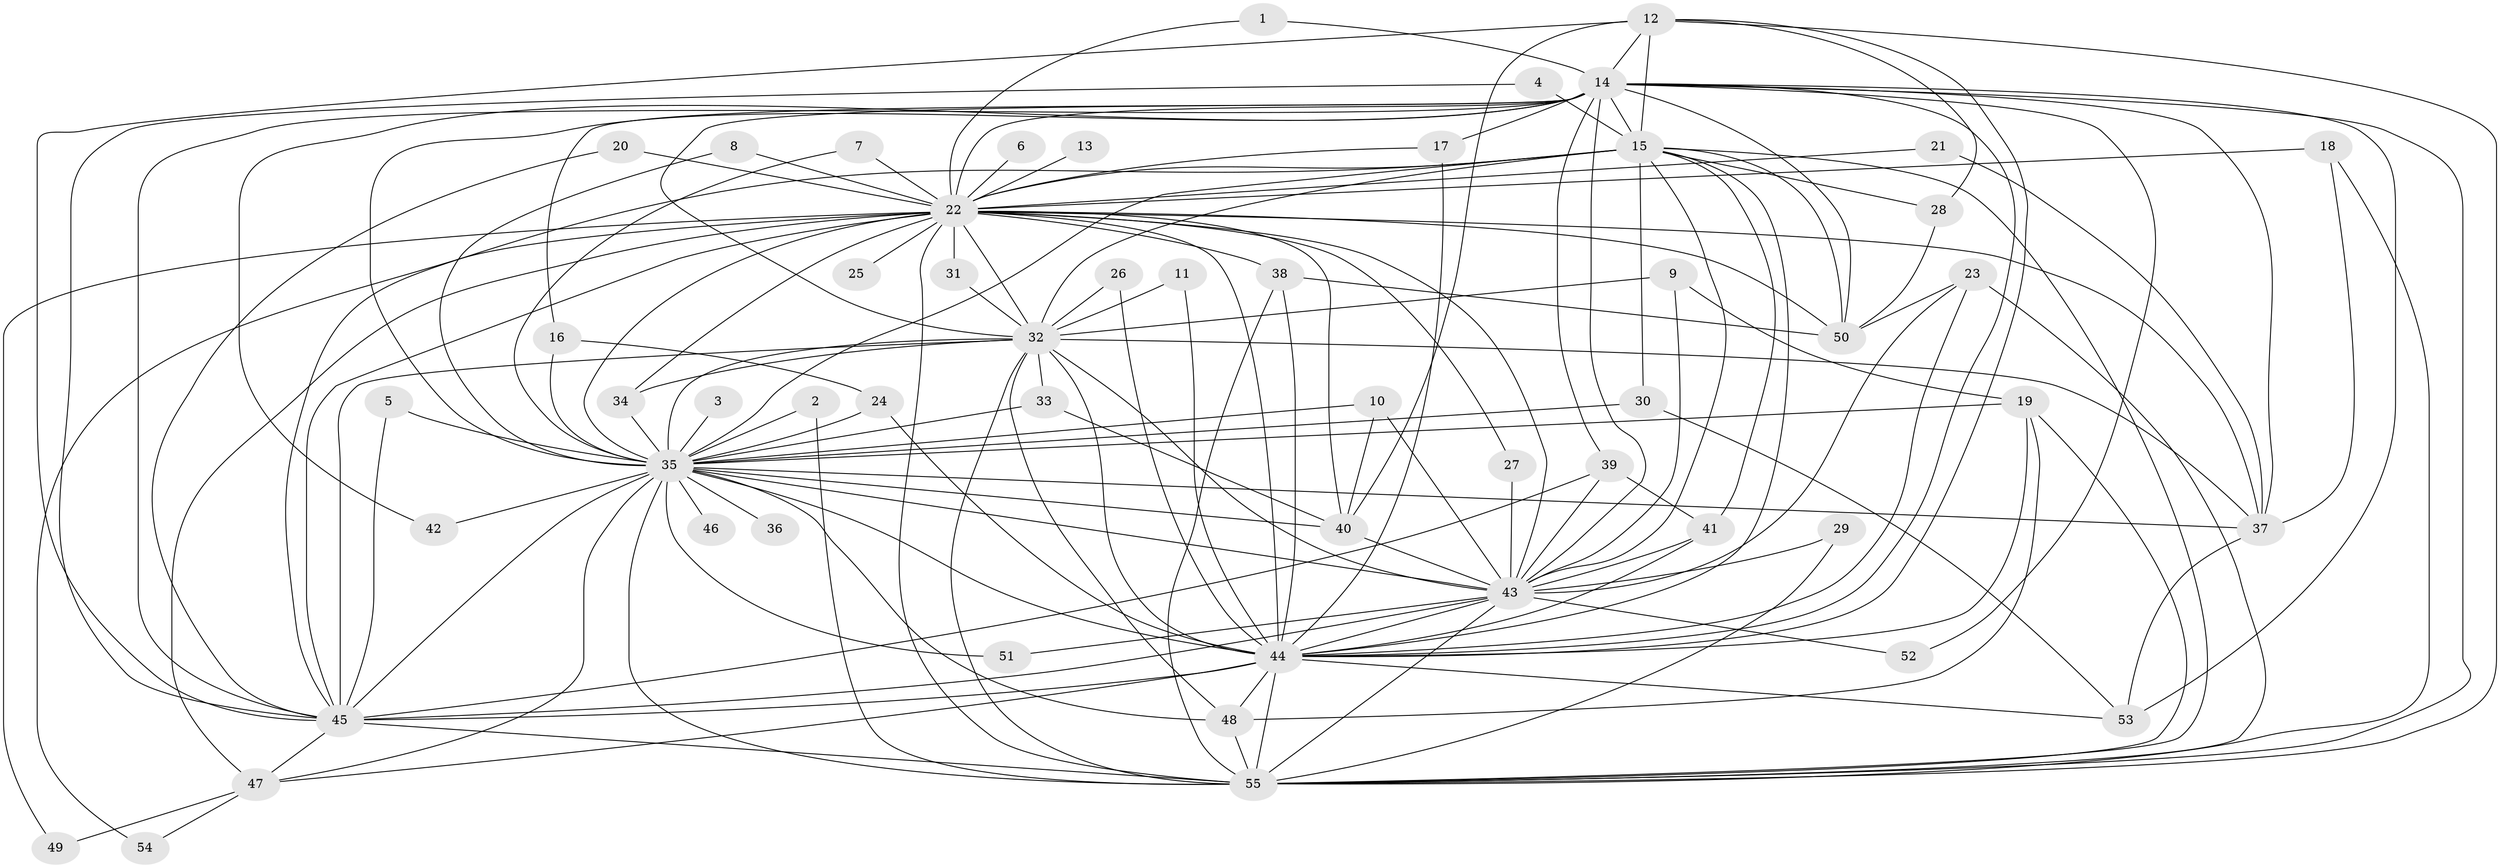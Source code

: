 // original degree distribution, {23: 0.02702702702702703, 18: 0.009009009009009009, 15: 0.009009009009009009, 37: 0.009009009009009009, 20: 0.009009009009009009, 17: 0.018018018018018018, 32: 0.009009009009009009, 6: 0.018018018018018018, 2: 0.5585585585585585, 3: 0.1981981981981982, 4: 0.09009009009009009, 5: 0.036036036036036036, 7: 0.009009009009009009}
// Generated by graph-tools (version 1.1) at 2025/49/03/09/25 03:49:29]
// undirected, 55 vertices, 153 edges
graph export_dot {
graph [start="1"]
  node [color=gray90,style=filled];
  1;
  2;
  3;
  4;
  5;
  6;
  7;
  8;
  9;
  10;
  11;
  12;
  13;
  14;
  15;
  16;
  17;
  18;
  19;
  20;
  21;
  22;
  23;
  24;
  25;
  26;
  27;
  28;
  29;
  30;
  31;
  32;
  33;
  34;
  35;
  36;
  37;
  38;
  39;
  40;
  41;
  42;
  43;
  44;
  45;
  46;
  47;
  48;
  49;
  50;
  51;
  52;
  53;
  54;
  55;
  1 -- 14 [weight=1.0];
  1 -- 22 [weight=1.0];
  2 -- 35 [weight=1.0];
  2 -- 55 [weight=1.0];
  3 -- 35 [weight=1.0];
  4 -- 15 [weight=1.0];
  4 -- 45 [weight=1.0];
  5 -- 35 [weight=1.0];
  5 -- 45 [weight=1.0];
  6 -- 22 [weight=1.0];
  7 -- 22 [weight=1.0];
  7 -- 35 [weight=1.0];
  8 -- 22 [weight=1.0];
  8 -- 35 [weight=1.0];
  9 -- 19 [weight=1.0];
  9 -- 32 [weight=1.0];
  9 -- 43 [weight=1.0];
  10 -- 35 [weight=1.0];
  10 -- 40 [weight=1.0];
  10 -- 43 [weight=1.0];
  11 -- 32 [weight=1.0];
  11 -- 44 [weight=1.0];
  12 -- 14 [weight=1.0];
  12 -- 15 [weight=1.0];
  12 -- 28 [weight=1.0];
  12 -- 40 [weight=1.0];
  12 -- 44 [weight=1.0];
  12 -- 45 [weight=1.0];
  12 -- 55 [weight=1.0];
  13 -- 22 [weight=1.0];
  14 -- 15 [weight=1.0];
  14 -- 16 [weight=1.0];
  14 -- 17 [weight=1.0];
  14 -- 22 [weight=1.0];
  14 -- 32 [weight=1.0];
  14 -- 35 [weight=2.0];
  14 -- 37 [weight=1.0];
  14 -- 39 [weight=1.0];
  14 -- 42 [weight=1.0];
  14 -- 43 [weight=2.0];
  14 -- 44 [weight=2.0];
  14 -- 45 [weight=1.0];
  14 -- 50 [weight=1.0];
  14 -- 52 [weight=1.0];
  14 -- 53 [weight=2.0];
  14 -- 55 [weight=2.0];
  15 -- 22 [weight=1.0];
  15 -- 28 [weight=1.0];
  15 -- 30 [weight=1.0];
  15 -- 32 [weight=1.0];
  15 -- 35 [weight=2.0];
  15 -- 41 [weight=1.0];
  15 -- 43 [weight=1.0];
  15 -- 44 [weight=1.0];
  15 -- 45 [weight=1.0];
  15 -- 50 [weight=1.0];
  15 -- 55 [weight=1.0];
  16 -- 24 [weight=1.0];
  16 -- 35 [weight=1.0];
  17 -- 22 [weight=1.0];
  17 -- 44 [weight=1.0];
  18 -- 22 [weight=1.0];
  18 -- 37 [weight=1.0];
  18 -- 55 [weight=1.0];
  19 -- 35 [weight=1.0];
  19 -- 44 [weight=1.0];
  19 -- 48 [weight=1.0];
  19 -- 55 [weight=1.0];
  20 -- 22 [weight=2.0];
  20 -- 45 [weight=1.0];
  21 -- 22 [weight=1.0];
  21 -- 37 [weight=1.0];
  22 -- 25 [weight=1.0];
  22 -- 27 [weight=1.0];
  22 -- 31 [weight=1.0];
  22 -- 32 [weight=2.0];
  22 -- 34 [weight=1.0];
  22 -- 35 [weight=2.0];
  22 -- 37 [weight=1.0];
  22 -- 38 [weight=1.0];
  22 -- 40 [weight=2.0];
  22 -- 43 [weight=1.0];
  22 -- 44 [weight=1.0];
  22 -- 45 [weight=1.0];
  22 -- 47 [weight=1.0];
  22 -- 49 [weight=1.0];
  22 -- 50 [weight=2.0];
  22 -- 54 [weight=1.0];
  22 -- 55 [weight=2.0];
  23 -- 43 [weight=1.0];
  23 -- 44 [weight=1.0];
  23 -- 50 [weight=1.0];
  23 -- 55 [weight=1.0];
  24 -- 35 [weight=1.0];
  24 -- 44 [weight=1.0];
  26 -- 32 [weight=1.0];
  26 -- 44 [weight=1.0];
  27 -- 43 [weight=1.0];
  28 -- 50 [weight=1.0];
  29 -- 43 [weight=2.0];
  29 -- 55 [weight=1.0];
  30 -- 35 [weight=1.0];
  30 -- 53 [weight=1.0];
  31 -- 32 [weight=1.0];
  32 -- 33 [weight=1.0];
  32 -- 34 [weight=1.0];
  32 -- 35 [weight=3.0];
  32 -- 37 [weight=1.0];
  32 -- 43 [weight=1.0];
  32 -- 44 [weight=2.0];
  32 -- 45 [weight=2.0];
  32 -- 48 [weight=1.0];
  32 -- 55 [weight=1.0];
  33 -- 35 [weight=1.0];
  33 -- 40 [weight=1.0];
  34 -- 35 [weight=2.0];
  35 -- 36 [weight=1.0];
  35 -- 37 [weight=1.0];
  35 -- 40 [weight=1.0];
  35 -- 42 [weight=1.0];
  35 -- 43 [weight=2.0];
  35 -- 44 [weight=3.0];
  35 -- 45 [weight=2.0];
  35 -- 46 [weight=1.0];
  35 -- 47 [weight=1.0];
  35 -- 48 [weight=1.0];
  35 -- 51 [weight=1.0];
  35 -- 55 [weight=3.0];
  37 -- 53 [weight=1.0];
  38 -- 44 [weight=1.0];
  38 -- 50 [weight=1.0];
  38 -- 55 [weight=1.0];
  39 -- 41 [weight=1.0];
  39 -- 43 [weight=1.0];
  39 -- 45 [weight=1.0];
  40 -- 43 [weight=1.0];
  41 -- 43 [weight=1.0];
  41 -- 44 [weight=2.0];
  43 -- 44 [weight=1.0];
  43 -- 45 [weight=2.0];
  43 -- 51 [weight=1.0];
  43 -- 52 [weight=1.0];
  43 -- 55 [weight=1.0];
  44 -- 45 [weight=1.0];
  44 -- 47 [weight=1.0];
  44 -- 48 [weight=1.0];
  44 -- 53 [weight=1.0];
  44 -- 55 [weight=1.0];
  45 -- 47 [weight=1.0];
  45 -- 55 [weight=1.0];
  47 -- 49 [weight=1.0];
  47 -- 54 [weight=1.0];
  48 -- 55 [weight=1.0];
}
